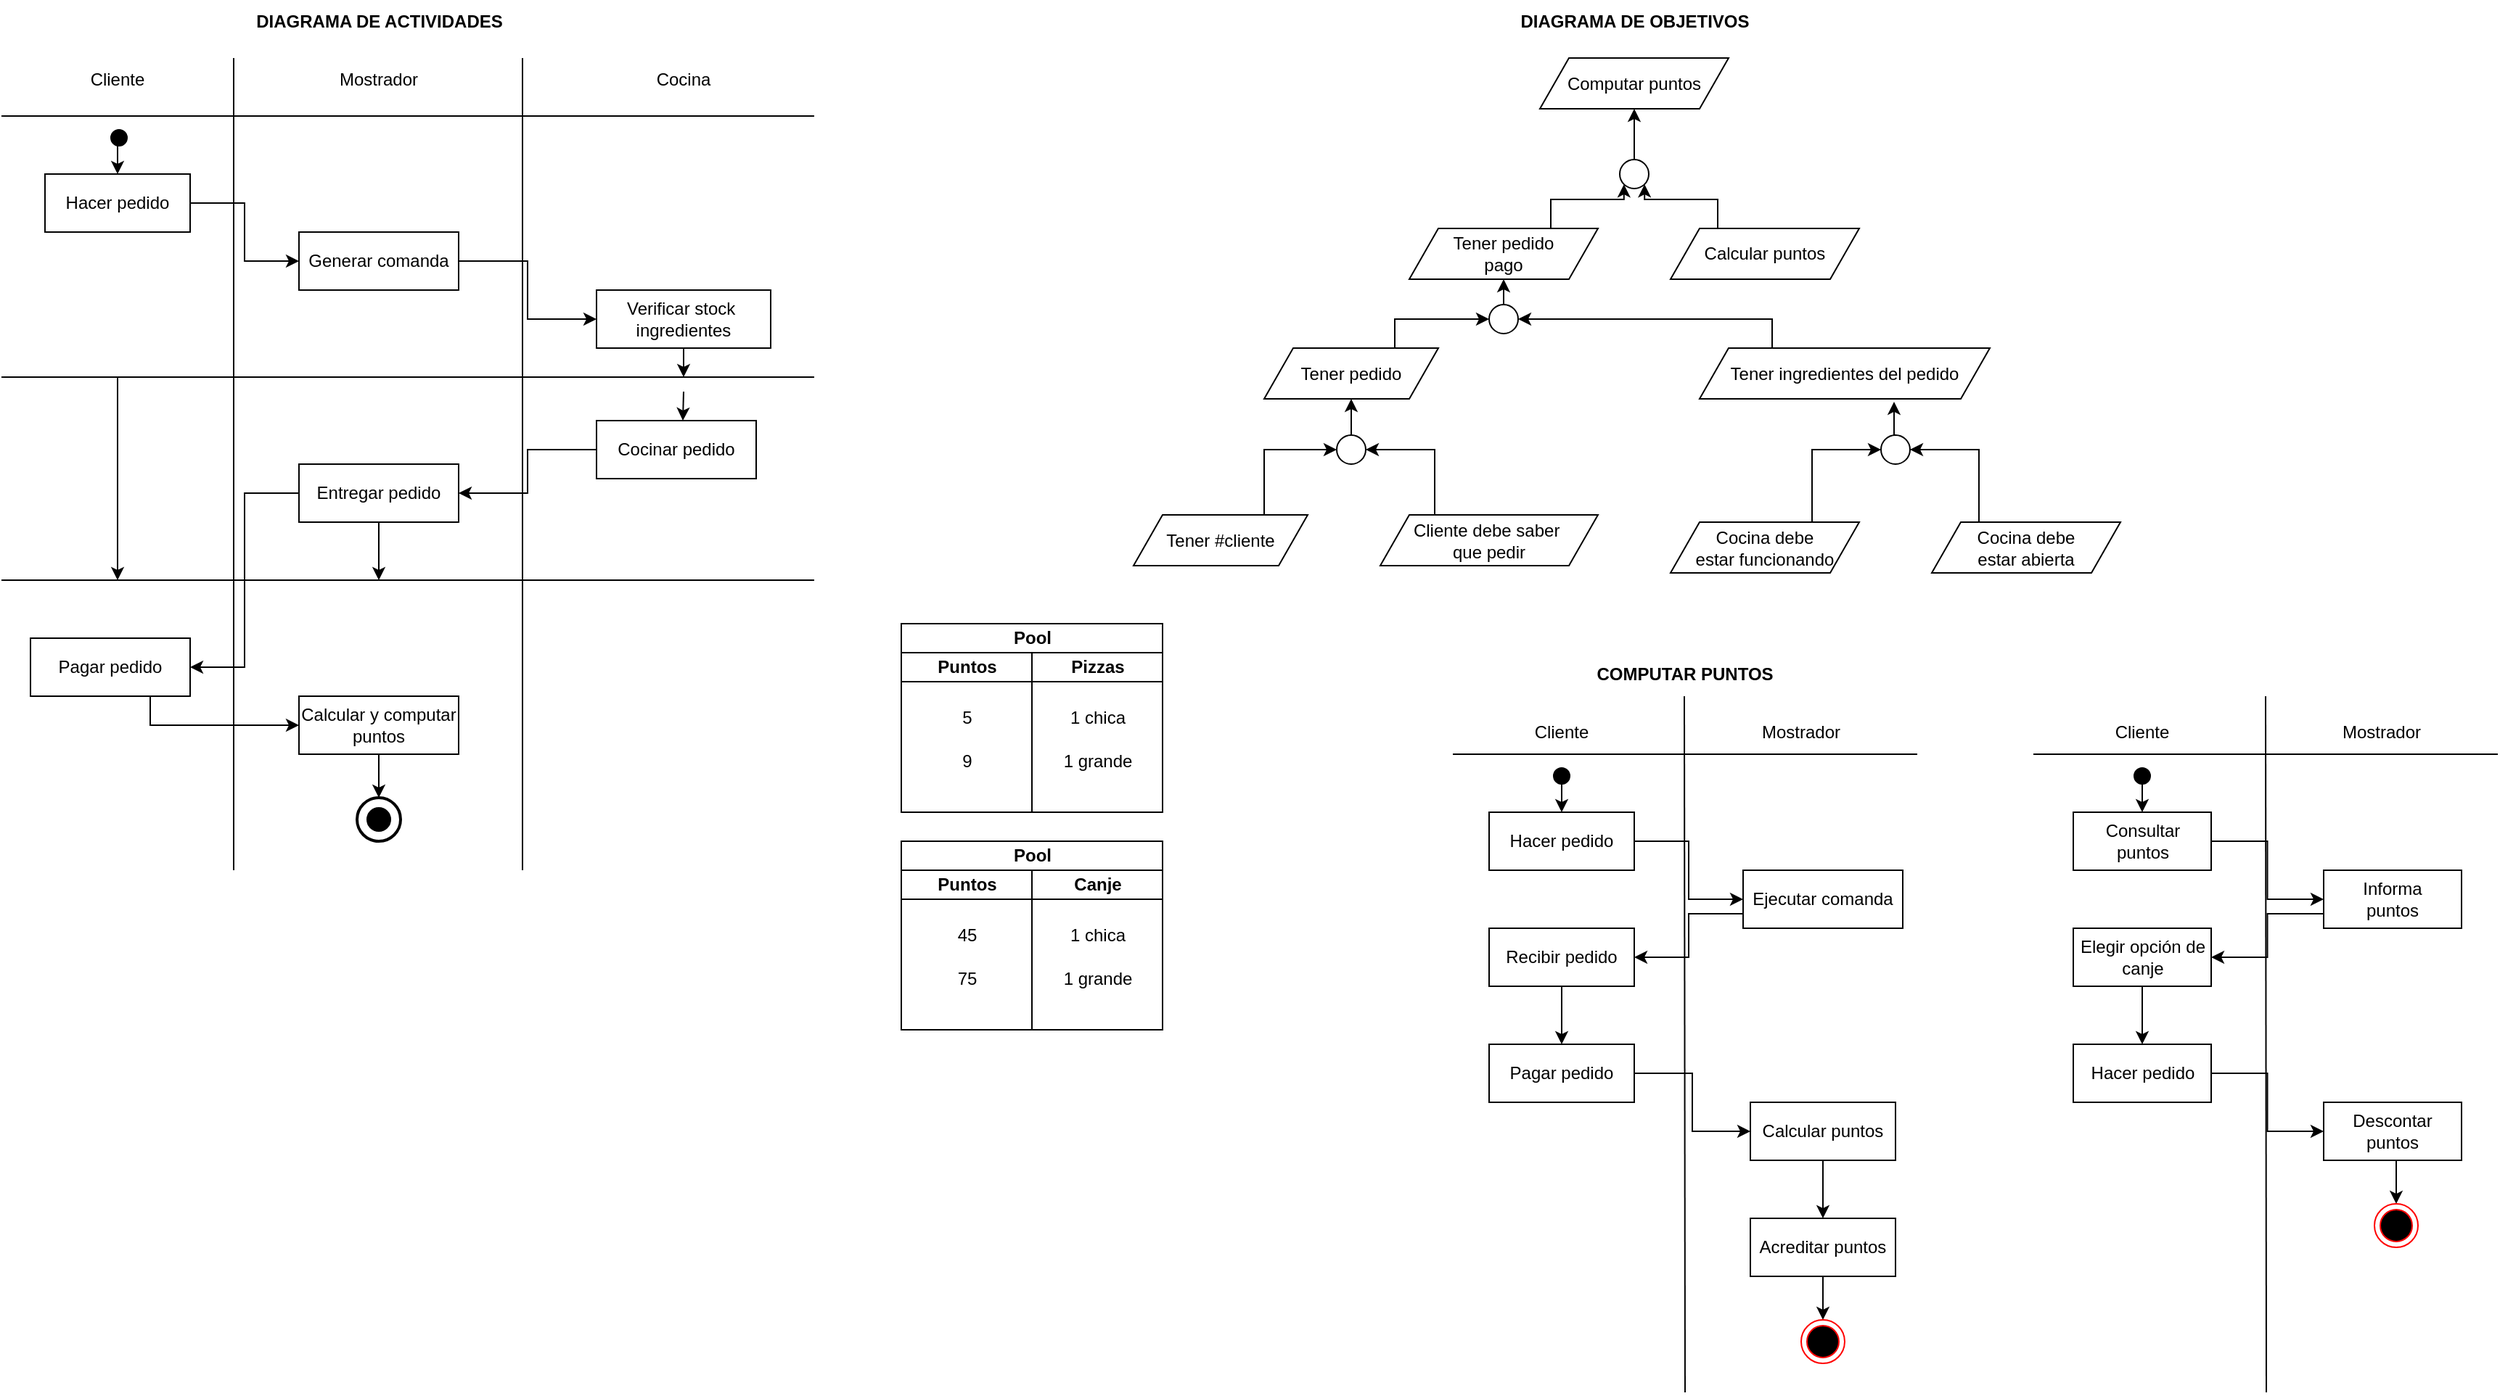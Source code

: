 <mxfile version="21.1.1" type="github">
  <diagram name="Página-1" id="UnZ4PWPG2ShkcQ402A7c">
    <mxGraphModel dx="1120" dy="526" grid="1" gridSize="10" guides="1" tooltips="1" connect="1" arrows="1" fold="1" page="1" pageScale="1" pageWidth="1200" pageHeight="1600" math="0" shadow="0">
      <root>
        <mxCell id="0" />
        <mxCell id="1" parent="0" />
        <mxCell id="7tXcXWrHPfZ0aU3fu_mt-1" value="" style="endArrow=none;html=1;rounded=0;" edge="1" parent="1">
          <mxGeometry width="50" height="50" relative="1" as="geometry">
            <mxPoint x="240" y="120" as="sourcePoint" />
            <mxPoint x="800" y="120" as="targetPoint" />
          </mxGeometry>
        </mxCell>
        <mxCell id="7tXcXWrHPfZ0aU3fu_mt-2" value="" style="endArrow=none;html=1;rounded=0;" edge="1" parent="1">
          <mxGeometry width="50" height="50" relative="1" as="geometry">
            <mxPoint x="400" y="640" as="sourcePoint" />
            <mxPoint x="400" y="80" as="targetPoint" />
          </mxGeometry>
        </mxCell>
        <mxCell id="7tXcXWrHPfZ0aU3fu_mt-3" value="" style="endArrow=none;html=1;rounded=0;" edge="1" parent="1">
          <mxGeometry width="50" height="50" relative="1" as="geometry">
            <mxPoint x="599" y="640" as="sourcePoint" />
            <mxPoint x="599" y="80" as="targetPoint" />
          </mxGeometry>
        </mxCell>
        <mxCell id="7tXcXWrHPfZ0aU3fu_mt-5" value="Cliente" style="text;html=1;strokeColor=none;fillColor=none;align=center;verticalAlign=middle;whiteSpace=wrap;rounded=0;" vertex="1" parent="1">
          <mxGeometry x="290" y="80" width="60" height="30" as="geometry" />
        </mxCell>
        <mxCell id="7tXcXWrHPfZ0aU3fu_mt-6" value="Mostrador" style="text;html=1;strokeColor=none;fillColor=none;align=center;verticalAlign=middle;whiteSpace=wrap;rounded=0;" vertex="1" parent="1">
          <mxGeometry x="470" y="80" width="60" height="30" as="geometry" />
        </mxCell>
        <mxCell id="7tXcXWrHPfZ0aU3fu_mt-7" value="Cocina" style="text;html=1;strokeColor=none;fillColor=none;align=center;verticalAlign=middle;whiteSpace=wrap;rounded=0;" vertex="1" parent="1">
          <mxGeometry x="680" y="80" width="60" height="30" as="geometry" />
        </mxCell>
        <mxCell id="7tXcXWrHPfZ0aU3fu_mt-25" style="edgeStyle=orthogonalEdgeStyle;rounded=0;orthogonalLoop=1;jettySize=auto;html=1;exitX=1;exitY=0.5;exitDx=0;exitDy=0;entryX=0;entryY=0.5;entryDx=0;entryDy=0;" edge="1" parent="1" source="7tXcXWrHPfZ0aU3fu_mt-8" target="7tXcXWrHPfZ0aU3fu_mt-9">
          <mxGeometry relative="1" as="geometry" />
        </mxCell>
        <mxCell id="7tXcXWrHPfZ0aU3fu_mt-8" value="Hacer pedido" style="rounded=0;whiteSpace=wrap;html=1;" vertex="1" parent="1">
          <mxGeometry x="270" y="160" width="100" height="40" as="geometry" />
        </mxCell>
        <mxCell id="7tXcXWrHPfZ0aU3fu_mt-26" style="edgeStyle=orthogonalEdgeStyle;rounded=0;orthogonalLoop=1;jettySize=auto;html=1;exitX=1;exitY=0.5;exitDx=0;exitDy=0;entryX=0;entryY=0.5;entryDx=0;entryDy=0;" edge="1" parent="1" source="7tXcXWrHPfZ0aU3fu_mt-9" target="7tXcXWrHPfZ0aU3fu_mt-10">
          <mxGeometry relative="1" as="geometry" />
        </mxCell>
        <mxCell id="7tXcXWrHPfZ0aU3fu_mt-9" value="Generar comanda" style="rounded=0;whiteSpace=wrap;html=1;" vertex="1" parent="1">
          <mxGeometry x="445" y="200" width="110" height="40" as="geometry" />
        </mxCell>
        <mxCell id="7tXcXWrHPfZ0aU3fu_mt-27" style="edgeStyle=orthogonalEdgeStyle;rounded=0;orthogonalLoop=1;jettySize=auto;html=1;exitX=0.5;exitY=1;exitDx=0;exitDy=0;" edge="1" parent="1" source="7tXcXWrHPfZ0aU3fu_mt-10">
          <mxGeometry relative="1" as="geometry">
            <mxPoint x="710" y="300" as="targetPoint" />
          </mxGeometry>
        </mxCell>
        <mxCell id="7tXcXWrHPfZ0aU3fu_mt-10" value="Verificar stock&amp;nbsp;&lt;br&gt;ingredientes" style="rounded=0;whiteSpace=wrap;html=1;" vertex="1" parent="1">
          <mxGeometry x="650" y="240" width="120" height="40" as="geometry" />
        </mxCell>
        <mxCell id="7tXcXWrHPfZ0aU3fu_mt-29" style="edgeStyle=orthogonalEdgeStyle;rounded=0;orthogonalLoop=1;jettySize=auto;html=1;exitX=0;exitY=0.5;exitDx=0;exitDy=0;entryX=1;entryY=0.5;entryDx=0;entryDy=0;" edge="1" parent="1" source="7tXcXWrHPfZ0aU3fu_mt-11" target="7tXcXWrHPfZ0aU3fu_mt-12">
          <mxGeometry relative="1" as="geometry" />
        </mxCell>
        <mxCell id="7tXcXWrHPfZ0aU3fu_mt-11" value="Cocinar pedido" style="rounded=0;whiteSpace=wrap;html=1;" vertex="1" parent="1">
          <mxGeometry x="650" y="330" width="110" height="40" as="geometry" />
        </mxCell>
        <mxCell id="7tXcXWrHPfZ0aU3fu_mt-30" style="edgeStyle=orthogonalEdgeStyle;rounded=0;orthogonalLoop=1;jettySize=auto;html=1;exitX=0.5;exitY=1;exitDx=0;exitDy=0;" edge="1" parent="1" source="7tXcXWrHPfZ0aU3fu_mt-12">
          <mxGeometry relative="1" as="geometry">
            <mxPoint x="500" y="440" as="targetPoint" />
          </mxGeometry>
        </mxCell>
        <mxCell id="7tXcXWrHPfZ0aU3fu_mt-31" style="edgeStyle=orthogonalEdgeStyle;rounded=0;orthogonalLoop=1;jettySize=auto;html=1;exitX=0;exitY=0.5;exitDx=0;exitDy=0;entryX=1;entryY=0.5;entryDx=0;entryDy=0;" edge="1" parent="1" source="7tXcXWrHPfZ0aU3fu_mt-12" target="7tXcXWrHPfZ0aU3fu_mt-15">
          <mxGeometry relative="1" as="geometry" />
        </mxCell>
        <mxCell id="7tXcXWrHPfZ0aU3fu_mt-12" value="Entregar pedido" style="rounded=0;whiteSpace=wrap;html=1;" vertex="1" parent="1">
          <mxGeometry x="445" y="360" width="110" height="40" as="geometry" />
        </mxCell>
        <mxCell id="7tXcXWrHPfZ0aU3fu_mt-13" value="" style="endArrow=none;html=1;rounded=0;" edge="1" parent="1">
          <mxGeometry width="50" height="50" relative="1" as="geometry">
            <mxPoint x="240" y="300" as="sourcePoint" />
            <mxPoint x="800" y="300" as="targetPoint" />
          </mxGeometry>
        </mxCell>
        <mxCell id="7tXcXWrHPfZ0aU3fu_mt-14" value="" style="endArrow=none;html=1;rounded=0;" edge="1" parent="1">
          <mxGeometry width="50" height="50" relative="1" as="geometry">
            <mxPoint x="240" y="440" as="sourcePoint" />
            <mxPoint x="800" y="440" as="targetPoint" />
          </mxGeometry>
        </mxCell>
        <mxCell id="7tXcXWrHPfZ0aU3fu_mt-32" style="edgeStyle=orthogonalEdgeStyle;rounded=0;orthogonalLoop=1;jettySize=auto;html=1;exitX=0.75;exitY=1;exitDx=0;exitDy=0;" edge="1" parent="1" source="7tXcXWrHPfZ0aU3fu_mt-15" target="7tXcXWrHPfZ0aU3fu_mt-16">
          <mxGeometry relative="1" as="geometry" />
        </mxCell>
        <mxCell id="7tXcXWrHPfZ0aU3fu_mt-15" value="Pagar pedido" style="rounded=0;whiteSpace=wrap;html=1;" vertex="1" parent="1">
          <mxGeometry x="260" y="480" width="110" height="40" as="geometry" />
        </mxCell>
        <mxCell id="7tXcXWrHPfZ0aU3fu_mt-33" style="edgeStyle=orthogonalEdgeStyle;rounded=0;orthogonalLoop=1;jettySize=auto;html=1;exitX=0.5;exitY=1;exitDx=0;exitDy=0;entryX=0.5;entryY=0;entryDx=0;entryDy=0;entryPerimeter=0;" edge="1" parent="1" source="7tXcXWrHPfZ0aU3fu_mt-16" target="7tXcXWrHPfZ0aU3fu_mt-18">
          <mxGeometry relative="1" as="geometry" />
        </mxCell>
        <mxCell id="7tXcXWrHPfZ0aU3fu_mt-16" value="Calcular y computar&lt;br&gt;puntos" style="rounded=0;whiteSpace=wrap;html=1;" vertex="1" parent="1">
          <mxGeometry x="445" y="520" width="110" height="40" as="geometry" />
        </mxCell>
        <mxCell id="7tXcXWrHPfZ0aU3fu_mt-20" value="" style="group" vertex="1" connectable="0" parent="1">
          <mxGeometry x="485" y="590" width="30" height="30" as="geometry" />
        </mxCell>
        <mxCell id="7tXcXWrHPfZ0aU3fu_mt-18" value="" style="strokeWidth=2;html=1;shape=mxgraph.flowchart.start_2;whiteSpace=wrap;" vertex="1" parent="7tXcXWrHPfZ0aU3fu_mt-20">
          <mxGeometry width="30" height="30" as="geometry" />
        </mxCell>
        <mxCell id="7tXcXWrHPfZ0aU3fu_mt-19" value="" style="strokeWidth=2;html=1;shape=mxgraph.flowchart.start_2;whiteSpace=wrap;fillColor=#000000;" vertex="1" parent="7tXcXWrHPfZ0aU3fu_mt-20">
          <mxGeometry x="7.5" y="7.5" width="15" height="15" as="geometry" />
        </mxCell>
        <mxCell id="7tXcXWrHPfZ0aU3fu_mt-24" style="edgeStyle=orthogonalEdgeStyle;rounded=0;orthogonalLoop=1;jettySize=auto;html=1;exitX=0.5;exitY=1;exitDx=0;exitDy=0;exitPerimeter=0;entryX=0.5;entryY=0;entryDx=0;entryDy=0;" edge="1" parent="1" source="7tXcXWrHPfZ0aU3fu_mt-22" target="7tXcXWrHPfZ0aU3fu_mt-8">
          <mxGeometry relative="1" as="geometry" />
        </mxCell>
        <mxCell id="7tXcXWrHPfZ0aU3fu_mt-22" value="" style="strokeWidth=2;html=1;shape=mxgraph.flowchart.start_2;whiteSpace=wrap;fillColor=#000000;" vertex="1" parent="1">
          <mxGeometry x="316" y="130" width="10" height="10" as="geometry" />
        </mxCell>
        <mxCell id="7tXcXWrHPfZ0aU3fu_mt-34" value="" style="endArrow=classic;html=1;rounded=0;" edge="1" parent="1">
          <mxGeometry width="50" height="50" relative="1" as="geometry">
            <mxPoint x="320" y="300" as="sourcePoint" />
            <mxPoint x="320" y="440" as="targetPoint" />
          </mxGeometry>
        </mxCell>
        <mxCell id="7tXcXWrHPfZ0aU3fu_mt-35" value="" style="endArrow=classic;html=1;rounded=0;" edge="1" parent="1">
          <mxGeometry width="50" height="50" relative="1" as="geometry">
            <mxPoint x="710" y="310" as="sourcePoint" />
            <mxPoint x="709.5" y="330" as="targetPoint" />
          </mxGeometry>
        </mxCell>
        <mxCell id="7tXcXWrHPfZ0aU3fu_mt-36" value="&lt;b&gt;DIAGRAMA DE ACTIVIDADES&lt;/b&gt;" style="text;html=1;strokeColor=none;fillColor=none;align=center;verticalAlign=middle;whiteSpace=wrap;rounded=0;" vertex="1" parent="1">
          <mxGeometry x="397.5" y="40" width="205" height="30" as="geometry" />
        </mxCell>
        <mxCell id="7tXcXWrHPfZ0aU3fu_mt-37" value="Computar puntos" style="shape=parallelogram;perimeter=parallelogramPerimeter;whiteSpace=wrap;html=1;fixedSize=1;" vertex="1" parent="1">
          <mxGeometry x="1300" y="80" width="130" height="35" as="geometry" />
        </mxCell>
        <mxCell id="7tXcXWrHPfZ0aU3fu_mt-39" style="edgeStyle=orthogonalEdgeStyle;rounded=0;orthogonalLoop=1;jettySize=auto;html=1;exitX=0.5;exitY=0;exitDx=0;exitDy=0;exitPerimeter=0;entryX=0.5;entryY=1;entryDx=0;entryDy=0;" edge="1" parent="1" source="7tXcXWrHPfZ0aU3fu_mt-38" target="7tXcXWrHPfZ0aU3fu_mt-37">
          <mxGeometry relative="1" as="geometry" />
        </mxCell>
        <mxCell id="7tXcXWrHPfZ0aU3fu_mt-38" value="" style="verticalLabelPosition=bottom;verticalAlign=top;html=1;shape=mxgraph.flowchart.on-page_reference;" vertex="1" parent="1">
          <mxGeometry x="1355" y="150" width="20" height="20" as="geometry" />
        </mxCell>
        <mxCell id="7tXcXWrHPfZ0aU3fu_mt-45" style="edgeStyle=orthogonalEdgeStyle;rounded=0;orthogonalLoop=1;jettySize=auto;html=1;exitX=0.25;exitY=0;exitDx=0;exitDy=0;entryX=0.855;entryY=0.855;entryDx=0;entryDy=0;entryPerimeter=0;" edge="1" parent="1" source="7tXcXWrHPfZ0aU3fu_mt-40" target="7tXcXWrHPfZ0aU3fu_mt-38">
          <mxGeometry relative="1" as="geometry" />
        </mxCell>
        <mxCell id="7tXcXWrHPfZ0aU3fu_mt-40" value="Calcular puntos" style="shape=parallelogram;perimeter=parallelogramPerimeter;whiteSpace=wrap;html=1;fixedSize=1;" vertex="1" parent="1">
          <mxGeometry x="1390" y="197.5" width="130" height="35" as="geometry" />
        </mxCell>
        <mxCell id="7tXcXWrHPfZ0aU3fu_mt-44" style="edgeStyle=orthogonalEdgeStyle;rounded=0;orthogonalLoop=1;jettySize=auto;html=1;exitX=0.75;exitY=0;exitDx=0;exitDy=0;entryX=0.145;entryY=0.855;entryDx=0;entryDy=0;entryPerimeter=0;" edge="1" parent="1" source="7tXcXWrHPfZ0aU3fu_mt-41" target="7tXcXWrHPfZ0aU3fu_mt-38">
          <mxGeometry relative="1" as="geometry" />
        </mxCell>
        <mxCell id="7tXcXWrHPfZ0aU3fu_mt-41" value="Tener pedido &lt;br&gt;pago" style="shape=parallelogram;perimeter=parallelogramPerimeter;whiteSpace=wrap;html=1;fixedSize=1;" vertex="1" parent="1">
          <mxGeometry x="1210" y="197.5" width="130" height="35" as="geometry" />
        </mxCell>
        <mxCell id="7tXcXWrHPfZ0aU3fu_mt-47" style="edgeStyle=orthogonalEdgeStyle;rounded=0;orthogonalLoop=1;jettySize=auto;html=1;exitX=0.5;exitY=0;exitDx=0;exitDy=0;exitPerimeter=0;entryX=0.5;entryY=1;entryDx=0;entryDy=0;" edge="1" parent="1" source="7tXcXWrHPfZ0aU3fu_mt-46" target="7tXcXWrHPfZ0aU3fu_mt-41">
          <mxGeometry relative="1" as="geometry" />
        </mxCell>
        <mxCell id="7tXcXWrHPfZ0aU3fu_mt-46" value="" style="verticalLabelPosition=bottom;verticalAlign=top;html=1;shape=mxgraph.flowchart.on-page_reference;" vertex="1" parent="1">
          <mxGeometry x="1265" y="250" width="20" height="20" as="geometry" />
        </mxCell>
        <mxCell id="7tXcXWrHPfZ0aU3fu_mt-49" style="edgeStyle=orthogonalEdgeStyle;rounded=0;orthogonalLoop=1;jettySize=auto;html=1;exitX=0.25;exitY=0;exitDx=0;exitDy=0;entryX=1;entryY=0.5;entryDx=0;entryDy=0;entryPerimeter=0;" edge="1" parent="1" source="7tXcXWrHPfZ0aU3fu_mt-48" target="7tXcXWrHPfZ0aU3fu_mt-46">
          <mxGeometry relative="1" as="geometry" />
        </mxCell>
        <mxCell id="7tXcXWrHPfZ0aU3fu_mt-48" value="Tener ingredientes del pedido" style="shape=parallelogram;perimeter=parallelogramPerimeter;whiteSpace=wrap;html=1;fixedSize=1;" vertex="1" parent="1">
          <mxGeometry x="1410" y="280" width="200" height="35" as="geometry" />
        </mxCell>
        <mxCell id="7tXcXWrHPfZ0aU3fu_mt-51" style="edgeStyle=orthogonalEdgeStyle;rounded=0;orthogonalLoop=1;jettySize=auto;html=1;exitX=0.75;exitY=0;exitDx=0;exitDy=0;entryX=0;entryY=0.5;entryDx=0;entryDy=0;entryPerimeter=0;" edge="1" parent="1" source="7tXcXWrHPfZ0aU3fu_mt-50" target="7tXcXWrHPfZ0aU3fu_mt-46">
          <mxGeometry relative="1" as="geometry" />
        </mxCell>
        <mxCell id="7tXcXWrHPfZ0aU3fu_mt-50" value="Tener pedido" style="shape=parallelogram;perimeter=parallelogramPerimeter;whiteSpace=wrap;html=1;fixedSize=1;" vertex="1" parent="1">
          <mxGeometry x="1110" y="280" width="120" height="35" as="geometry" />
        </mxCell>
        <mxCell id="7tXcXWrHPfZ0aU3fu_mt-54" style="edgeStyle=orthogonalEdgeStyle;rounded=0;orthogonalLoop=1;jettySize=auto;html=1;exitX=0.5;exitY=0;exitDx=0;exitDy=0;exitPerimeter=0;entryX=0.5;entryY=1;entryDx=0;entryDy=0;" edge="1" parent="1" source="7tXcXWrHPfZ0aU3fu_mt-52" target="7tXcXWrHPfZ0aU3fu_mt-50">
          <mxGeometry relative="1" as="geometry" />
        </mxCell>
        <mxCell id="7tXcXWrHPfZ0aU3fu_mt-52" value="" style="verticalLabelPosition=bottom;verticalAlign=top;html=1;shape=mxgraph.flowchart.on-page_reference;" vertex="1" parent="1">
          <mxGeometry x="1160" y="340" width="20" height="20" as="geometry" />
        </mxCell>
        <mxCell id="7tXcXWrHPfZ0aU3fu_mt-57" style="edgeStyle=orthogonalEdgeStyle;rounded=0;orthogonalLoop=1;jettySize=auto;html=1;exitX=0.75;exitY=0;exitDx=0;exitDy=0;entryX=0;entryY=0.5;entryDx=0;entryDy=0;entryPerimeter=0;" edge="1" parent="1" source="7tXcXWrHPfZ0aU3fu_mt-55" target="7tXcXWrHPfZ0aU3fu_mt-52">
          <mxGeometry relative="1" as="geometry" />
        </mxCell>
        <mxCell id="7tXcXWrHPfZ0aU3fu_mt-55" value="Tener #cliente" style="shape=parallelogram;perimeter=parallelogramPerimeter;whiteSpace=wrap;html=1;fixedSize=1;" vertex="1" parent="1">
          <mxGeometry x="1020" y="395" width="120" height="35" as="geometry" />
        </mxCell>
        <mxCell id="7tXcXWrHPfZ0aU3fu_mt-58" style="edgeStyle=orthogonalEdgeStyle;rounded=0;orthogonalLoop=1;jettySize=auto;html=1;exitX=0.25;exitY=0;exitDx=0;exitDy=0;entryX=1;entryY=0.5;entryDx=0;entryDy=0;entryPerimeter=0;" edge="1" parent="1" source="7tXcXWrHPfZ0aU3fu_mt-56" target="7tXcXWrHPfZ0aU3fu_mt-52">
          <mxGeometry relative="1" as="geometry" />
        </mxCell>
        <mxCell id="7tXcXWrHPfZ0aU3fu_mt-56" value="Cliente debe saber&amp;nbsp;&lt;br&gt;que pedir" style="shape=parallelogram;perimeter=parallelogramPerimeter;whiteSpace=wrap;html=1;fixedSize=1;" vertex="1" parent="1">
          <mxGeometry x="1190" y="395" width="150" height="35" as="geometry" />
        </mxCell>
        <mxCell id="7tXcXWrHPfZ0aU3fu_mt-60" style="edgeStyle=orthogonalEdgeStyle;rounded=0;orthogonalLoop=1;jettySize=auto;html=1;exitX=0.5;exitY=0;exitDx=0;exitDy=0;exitPerimeter=0;entryX=0.67;entryY=1.057;entryDx=0;entryDy=0;entryPerimeter=0;" edge="1" parent="1" source="7tXcXWrHPfZ0aU3fu_mt-59" target="7tXcXWrHPfZ0aU3fu_mt-48">
          <mxGeometry relative="1" as="geometry" />
        </mxCell>
        <mxCell id="7tXcXWrHPfZ0aU3fu_mt-59" value="" style="verticalLabelPosition=bottom;verticalAlign=top;html=1;shape=mxgraph.flowchart.on-page_reference;" vertex="1" parent="1">
          <mxGeometry x="1535" y="340" width="20" height="20" as="geometry" />
        </mxCell>
        <mxCell id="7tXcXWrHPfZ0aU3fu_mt-64" style="edgeStyle=orthogonalEdgeStyle;rounded=0;orthogonalLoop=1;jettySize=auto;html=1;exitX=0.25;exitY=0;exitDx=0;exitDy=0;entryX=1;entryY=0.5;entryDx=0;entryDy=0;entryPerimeter=0;" edge="1" parent="1" source="7tXcXWrHPfZ0aU3fu_mt-61" target="7tXcXWrHPfZ0aU3fu_mt-59">
          <mxGeometry relative="1" as="geometry" />
        </mxCell>
        <mxCell id="7tXcXWrHPfZ0aU3fu_mt-61" value="Cocina debe &lt;br&gt;estar&amp;nbsp;abierta" style="shape=parallelogram;perimeter=parallelogramPerimeter;whiteSpace=wrap;html=1;fixedSize=1;" vertex="1" parent="1">
          <mxGeometry x="1570" y="400" width="130" height="35" as="geometry" />
        </mxCell>
        <mxCell id="7tXcXWrHPfZ0aU3fu_mt-63" style="edgeStyle=orthogonalEdgeStyle;rounded=0;orthogonalLoop=1;jettySize=auto;html=1;exitX=0.75;exitY=0;exitDx=0;exitDy=0;entryX=0;entryY=0.5;entryDx=0;entryDy=0;entryPerimeter=0;" edge="1" parent="1" source="7tXcXWrHPfZ0aU3fu_mt-62" target="7tXcXWrHPfZ0aU3fu_mt-59">
          <mxGeometry relative="1" as="geometry" />
        </mxCell>
        <mxCell id="7tXcXWrHPfZ0aU3fu_mt-62" value="Cocina debe &lt;br&gt;estar funcionando" style="shape=parallelogram;perimeter=parallelogramPerimeter;whiteSpace=wrap;html=1;fixedSize=1;" vertex="1" parent="1">
          <mxGeometry x="1390" y="400" width="130" height="35" as="geometry" />
        </mxCell>
        <mxCell id="7tXcXWrHPfZ0aU3fu_mt-65" value="&lt;b&gt;DIAGRAMA DE OBJETIVOS&lt;/b&gt;" style="text;html=1;strokeColor=none;fillColor=none;align=center;verticalAlign=middle;whiteSpace=wrap;rounded=0;" vertex="1" parent="1">
          <mxGeometry x="1262.5" y="40" width="205" height="30" as="geometry" />
        </mxCell>
        <mxCell id="7tXcXWrHPfZ0aU3fu_mt-66" value="Pool" style="swimlane;childLayout=stackLayout;resizeParent=1;resizeParentMax=0;startSize=20;html=1;" vertex="1" parent="1">
          <mxGeometry x="860" y="470" width="180" height="130" as="geometry">
            <mxRectangle x="860" y="470" width="70" height="30" as="alternateBounds" />
          </mxGeometry>
        </mxCell>
        <mxCell id="7tXcXWrHPfZ0aU3fu_mt-67" value="Puntos" style="swimlane;startSize=20;html=1;" vertex="1" parent="7tXcXWrHPfZ0aU3fu_mt-66">
          <mxGeometry y="20" width="90" height="110" as="geometry" />
        </mxCell>
        <mxCell id="7tXcXWrHPfZ0aU3fu_mt-72" value="9" style="text;html=1;align=center;verticalAlign=middle;resizable=0;points=[];autosize=1;strokeColor=none;fillColor=none;" vertex="1" parent="7tXcXWrHPfZ0aU3fu_mt-67">
          <mxGeometry x="30.0" y="60" width="30" height="30" as="geometry" />
        </mxCell>
        <mxCell id="7tXcXWrHPfZ0aU3fu_mt-70" value="5" style="text;html=1;align=center;verticalAlign=middle;resizable=0;points=[];autosize=1;strokeColor=none;fillColor=none;" vertex="1" parent="7tXcXWrHPfZ0aU3fu_mt-67">
          <mxGeometry x="30" y="30" width="30" height="30" as="geometry" />
        </mxCell>
        <mxCell id="7tXcXWrHPfZ0aU3fu_mt-68" value="Pizzas" style="swimlane;startSize=20;html=1;" vertex="1" parent="7tXcXWrHPfZ0aU3fu_mt-66">
          <mxGeometry x="90" y="20" width="90" height="110" as="geometry" />
        </mxCell>
        <mxCell id="7tXcXWrHPfZ0aU3fu_mt-71" value="1 chica" style="text;html=1;align=center;verticalAlign=middle;resizable=0;points=[];autosize=1;strokeColor=none;fillColor=none;" vertex="1" parent="7tXcXWrHPfZ0aU3fu_mt-68">
          <mxGeometry x="15.0" y="30" width="60" height="30" as="geometry" />
        </mxCell>
        <mxCell id="7tXcXWrHPfZ0aU3fu_mt-73" value="1 grande" style="text;html=1;align=center;verticalAlign=middle;resizable=0;points=[];autosize=1;strokeColor=none;fillColor=none;" vertex="1" parent="7tXcXWrHPfZ0aU3fu_mt-68">
          <mxGeometry x="10.0" y="60" width="70" height="30" as="geometry" />
        </mxCell>
        <mxCell id="7tXcXWrHPfZ0aU3fu_mt-76" value="Pool" style="swimlane;childLayout=stackLayout;resizeParent=1;resizeParentMax=0;startSize=20;html=1;" vertex="1" parent="1">
          <mxGeometry x="860" y="620" width="180" height="130" as="geometry">
            <mxRectangle x="860" y="470" width="70" height="30" as="alternateBounds" />
          </mxGeometry>
        </mxCell>
        <mxCell id="7tXcXWrHPfZ0aU3fu_mt-77" value="Puntos" style="swimlane;startSize=20;html=1;" vertex="1" parent="7tXcXWrHPfZ0aU3fu_mt-76">
          <mxGeometry y="20" width="90" height="110" as="geometry" />
        </mxCell>
        <mxCell id="7tXcXWrHPfZ0aU3fu_mt-78" value="75" style="text;html=1;align=center;verticalAlign=middle;resizable=0;points=[];autosize=1;strokeColor=none;fillColor=none;" vertex="1" parent="7tXcXWrHPfZ0aU3fu_mt-77">
          <mxGeometry x="25.0" y="60" width="40" height="30" as="geometry" />
        </mxCell>
        <mxCell id="7tXcXWrHPfZ0aU3fu_mt-79" value="45" style="text;html=1;align=center;verticalAlign=middle;resizable=0;points=[];autosize=1;strokeColor=none;fillColor=none;" vertex="1" parent="7tXcXWrHPfZ0aU3fu_mt-77">
          <mxGeometry x="25" y="30" width="40" height="30" as="geometry" />
        </mxCell>
        <mxCell id="7tXcXWrHPfZ0aU3fu_mt-80" value="Canje" style="swimlane;startSize=20;html=1;" vertex="1" parent="7tXcXWrHPfZ0aU3fu_mt-76">
          <mxGeometry x="90" y="20" width="90" height="110" as="geometry" />
        </mxCell>
        <mxCell id="7tXcXWrHPfZ0aU3fu_mt-81" value="1 chica" style="text;html=1;align=center;verticalAlign=middle;resizable=0;points=[];autosize=1;strokeColor=none;fillColor=none;" vertex="1" parent="7tXcXWrHPfZ0aU3fu_mt-80">
          <mxGeometry x="15.0" y="30" width="60" height="30" as="geometry" />
        </mxCell>
        <mxCell id="7tXcXWrHPfZ0aU3fu_mt-82" value="1 grande" style="text;html=1;align=center;verticalAlign=middle;resizable=0;points=[];autosize=1;strokeColor=none;fillColor=none;" vertex="1" parent="7tXcXWrHPfZ0aU3fu_mt-80">
          <mxGeometry x="10.0" y="60" width="70" height="30" as="geometry" />
        </mxCell>
        <mxCell id="7tXcXWrHPfZ0aU3fu_mt-83" value="" style="line;strokeWidth=1;rotatable=0;dashed=0;labelPosition=right;align=left;verticalAlign=middle;spacingTop=0;spacingLeft=6;points=[];portConstraint=eastwest;" vertex="1" parent="1">
          <mxGeometry x="1240" y="555" width="320" height="10" as="geometry" />
        </mxCell>
        <mxCell id="7tXcXWrHPfZ0aU3fu_mt-85" value="" style="endArrow=none;html=1;rounded=0;" edge="1" parent="1">
          <mxGeometry width="50" height="50" relative="1" as="geometry">
            <mxPoint x="1399.5" y="520" as="sourcePoint" />
            <mxPoint x="1400" y="1000" as="targetPoint" />
          </mxGeometry>
        </mxCell>
        <mxCell id="7tXcXWrHPfZ0aU3fu_mt-86" value="Cliente" style="text;html=1;strokeColor=none;fillColor=none;align=center;verticalAlign=middle;whiteSpace=wrap;rounded=0;" vertex="1" parent="1">
          <mxGeometry x="1285" y="530" width="60" height="30" as="geometry" />
        </mxCell>
        <mxCell id="7tXcXWrHPfZ0aU3fu_mt-87" value="Mostrador" style="text;html=1;strokeColor=none;fillColor=none;align=center;verticalAlign=middle;whiteSpace=wrap;rounded=0;" vertex="1" parent="1">
          <mxGeometry x="1450" y="530" width="60" height="30" as="geometry" />
        </mxCell>
        <mxCell id="7tXcXWrHPfZ0aU3fu_mt-88" value="&lt;b&gt;COMPUTAR PUNTOS&lt;/b&gt;" style="text;html=1;strokeColor=none;fillColor=none;align=center;verticalAlign=middle;whiteSpace=wrap;rounded=0;" vertex="1" parent="1">
          <mxGeometry x="1325" y="490" width="150" height="30" as="geometry" />
        </mxCell>
        <mxCell id="7tXcXWrHPfZ0aU3fu_mt-98" style="edgeStyle=orthogonalEdgeStyle;rounded=0;orthogonalLoop=1;jettySize=auto;html=1;exitX=0.5;exitY=1;exitDx=0;exitDy=0;exitPerimeter=0;entryX=0.5;entryY=0;entryDx=0;entryDy=0;" edge="1" parent="1" source="7tXcXWrHPfZ0aU3fu_mt-89" target="7tXcXWrHPfZ0aU3fu_mt-90">
          <mxGeometry relative="1" as="geometry" />
        </mxCell>
        <mxCell id="7tXcXWrHPfZ0aU3fu_mt-89" value="" style="strokeWidth=2;html=1;shape=mxgraph.flowchart.start_2;whiteSpace=wrap;fillColor=#000000;" vertex="1" parent="1">
          <mxGeometry x="1310" y="570" width="10" height="10" as="geometry" />
        </mxCell>
        <mxCell id="7tXcXWrHPfZ0aU3fu_mt-99" style="edgeStyle=orthogonalEdgeStyle;rounded=0;orthogonalLoop=1;jettySize=auto;html=1;exitX=1;exitY=0.5;exitDx=0;exitDy=0;entryX=0;entryY=0.5;entryDx=0;entryDy=0;" edge="1" parent="1" source="7tXcXWrHPfZ0aU3fu_mt-90" target="7tXcXWrHPfZ0aU3fu_mt-91">
          <mxGeometry relative="1" as="geometry" />
        </mxCell>
        <mxCell id="7tXcXWrHPfZ0aU3fu_mt-90" value="Hacer pedido" style="rounded=0;whiteSpace=wrap;html=1;" vertex="1" parent="1">
          <mxGeometry x="1265" y="600" width="100" height="40" as="geometry" />
        </mxCell>
        <mxCell id="7tXcXWrHPfZ0aU3fu_mt-100" style="edgeStyle=orthogonalEdgeStyle;rounded=0;orthogonalLoop=1;jettySize=auto;html=1;exitX=0;exitY=0.75;exitDx=0;exitDy=0;entryX=1;entryY=0.5;entryDx=0;entryDy=0;" edge="1" parent="1" source="7tXcXWrHPfZ0aU3fu_mt-91" target="7tXcXWrHPfZ0aU3fu_mt-93">
          <mxGeometry relative="1" as="geometry" />
        </mxCell>
        <mxCell id="7tXcXWrHPfZ0aU3fu_mt-91" value="Ejecutar comanda" style="rounded=0;whiteSpace=wrap;html=1;" vertex="1" parent="1">
          <mxGeometry x="1440" y="640" width="110" height="40" as="geometry" />
        </mxCell>
        <mxCell id="7tXcXWrHPfZ0aU3fu_mt-101" style="edgeStyle=orthogonalEdgeStyle;rounded=0;orthogonalLoop=1;jettySize=auto;html=1;exitX=0.5;exitY=1;exitDx=0;exitDy=0;entryX=0.5;entryY=0;entryDx=0;entryDy=0;" edge="1" parent="1" source="7tXcXWrHPfZ0aU3fu_mt-93" target="7tXcXWrHPfZ0aU3fu_mt-94">
          <mxGeometry relative="1" as="geometry" />
        </mxCell>
        <mxCell id="7tXcXWrHPfZ0aU3fu_mt-93" value="Recibir pedido" style="rounded=0;whiteSpace=wrap;html=1;" vertex="1" parent="1">
          <mxGeometry x="1265" y="680" width="100" height="40" as="geometry" />
        </mxCell>
        <mxCell id="7tXcXWrHPfZ0aU3fu_mt-102" style="edgeStyle=orthogonalEdgeStyle;rounded=0;orthogonalLoop=1;jettySize=auto;html=1;exitX=1;exitY=0.5;exitDx=0;exitDy=0;entryX=0;entryY=0.5;entryDx=0;entryDy=0;" edge="1" parent="1" source="7tXcXWrHPfZ0aU3fu_mt-94" target="7tXcXWrHPfZ0aU3fu_mt-95">
          <mxGeometry relative="1" as="geometry" />
        </mxCell>
        <mxCell id="7tXcXWrHPfZ0aU3fu_mt-94" value="Pagar pedido" style="rounded=0;whiteSpace=wrap;html=1;" vertex="1" parent="1">
          <mxGeometry x="1265" y="760" width="100" height="40" as="geometry" />
        </mxCell>
        <mxCell id="7tXcXWrHPfZ0aU3fu_mt-103" style="edgeStyle=orthogonalEdgeStyle;rounded=0;orthogonalLoop=1;jettySize=auto;html=1;exitX=0.5;exitY=1;exitDx=0;exitDy=0;entryX=0.5;entryY=0;entryDx=0;entryDy=0;" edge="1" parent="1" source="7tXcXWrHPfZ0aU3fu_mt-95" target="7tXcXWrHPfZ0aU3fu_mt-96">
          <mxGeometry relative="1" as="geometry" />
        </mxCell>
        <mxCell id="7tXcXWrHPfZ0aU3fu_mt-95" value="Calcular puntos" style="rounded=0;whiteSpace=wrap;html=1;" vertex="1" parent="1">
          <mxGeometry x="1445" y="800" width="100" height="40" as="geometry" />
        </mxCell>
        <mxCell id="7tXcXWrHPfZ0aU3fu_mt-104" style="edgeStyle=orthogonalEdgeStyle;rounded=0;orthogonalLoop=1;jettySize=auto;html=1;exitX=0.5;exitY=1;exitDx=0;exitDy=0;" edge="1" parent="1" source="7tXcXWrHPfZ0aU3fu_mt-96" target="7tXcXWrHPfZ0aU3fu_mt-97">
          <mxGeometry relative="1" as="geometry" />
        </mxCell>
        <mxCell id="7tXcXWrHPfZ0aU3fu_mt-96" value="Acreditar puntos" style="rounded=0;whiteSpace=wrap;html=1;" vertex="1" parent="1">
          <mxGeometry x="1445" y="880" width="100" height="40" as="geometry" />
        </mxCell>
        <mxCell id="7tXcXWrHPfZ0aU3fu_mt-97" value="" style="ellipse;html=1;shape=endState;fillColor=#000000;strokeColor=#ff0000;" vertex="1" parent="1">
          <mxGeometry x="1480" y="950" width="30" height="30" as="geometry" />
        </mxCell>
        <mxCell id="7tXcXWrHPfZ0aU3fu_mt-105" value="" style="line;strokeWidth=1;rotatable=0;dashed=0;labelPosition=right;align=left;verticalAlign=middle;spacingTop=0;spacingLeft=6;points=[];portConstraint=eastwest;" vertex="1" parent="1">
          <mxGeometry x="1640" y="555" width="320" height="10" as="geometry" />
        </mxCell>
        <mxCell id="7tXcXWrHPfZ0aU3fu_mt-106" value="Cliente" style="text;html=1;strokeColor=none;fillColor=none;align=center;verticalAlign=middle;whiteSpace=wrap;rounded=0;" vertex="1" parent="1">
          <mxGeometry x="1685" y="530" width="60" height="30" as="geometry" />
        </mxCell>
        <mxCell id="7tXcXWrHPfZ0aU3fu_mt-107" value="Mostrador" style="text;html=1;strokeColor=none;fillColor=none;align=center;verticalAlign=middle;whiteSpace=wrap;rounded=0;" vertex="1" parent="1">
          <mxGeometry x="1850" y="530" width="60" height="30" as="geometry" />
        </mxCell>
        <mxCell id="7tXcXWrHPfZ0aU3fu_mt-108" style="edgeStyle=orthogonalEdgeStyle;rounded=0;orthogonalLoop=1;jettySize=auto;html=1;exitX=0.5;exitY=1;exitDx=0;exitDy=0;exitPerimeter=0;entryX=0.5;entryY=0;entryDx=0;entryDy=0;" edge="1" parent="1" source="7tXcXWrHPfZ0aU3fu_mt-109" target="7tXcXWrHPfZ0aU3fu_mt-110">
          <mxGeometry relative="1" as="geometry" />
        </mxCell>
        <mxCell id="7tXcXWrHPfZ0aU3fu_mt-109" value="" style="strokeWidth=2;html=1;shape=mxgraph.flowchart.start_2;whiteSpace=wrap;fillColor=#000000;" vertex="1" parent="1">
          <mxGeometry x="1710" y="570" width="10" height="10" as="geometry" />
        </mxCell>
        <mxCell id="7tXcXWrHPfZ0aU3fu_mt-114" style="edgeStyle=orthogonalEdgeStyle;rounded=0;orthogonalLoop=1;jettySize=auto;html=1;exitX=1;exitY=0.5;exitDx=0;exitDy=0;entryX=0;entryY=0.5;entryDx=0;entryDy=0;" edge="1" parent="1" source="7tXcXWrHPfZ0aU3fu_mt-110" target="7tXcXWrHPfZ0aU3fu_mt-112">
          <mxGeometry relative="1" as="geometry" />
        </mxCell>
        <mxCell id="7tXcXWrHPfZ0aU3fu_mt-110" value="Consultar &lt;br&gt;puntos" style="rounded=0;whiteSpace=wrap;html=1;" vertex="1" parent="1">
          <mxGeometry x="1667.5" y="600" width="95" height="40" as="geometry" />
        </mxCell>
        <mxCell id="7tXcXWrHPfZ0aU3fu_mt-111" value="" style="endArrow=none;html=1;rounded=0;" edge="1" parent="1">
          <mxGeometry width="50" height="50" relative="1" as="geometry">
            <mxPoint x="1800" y="520" as="sourcePoint" />
            <mxPoint x="1800.5" y="1000" as="targetPoint" />
          </mxGeometry>
        </mxCell>
        <mxCell id="7tXcXWrHPfZ0aU3fu_mt-116" style="edgeStyle=orthogonalEdgeStyle;rounded=0;orthogonalLoop=1;jettySize=auto;html=1;exitX=0;exitY=0.75;exitDx=0;exitDy=0;entryX=1;entryY=0.5;entryDx=0;entryDy=0;" edge="1" parent="1" source="7tXcXWrHPfZ0aU3fu_mt-112" target="7tXcXWrHPfZ0aU3fu_mt-113">
          <mxGeometry relative="1" as="geometry" />
        </mxCell>
        <mxCell id="7tXcXWrHPfZ0aU3fu_mt-112" value="Informa&lt;br&gt;puntos" style="rounded=0;whiteSpace=wrap;html=1;" vertex="1" parent="1">
          <mxGeometry x="1840" y="640" width="95" height="40" as="geometry" />
        </mxCell>
        <mxCell id="7tXcXWrHPfZ0aU3fu_mt-120" style="edgeStyle=orthogonalEdgeStyle;rounded=0;orthogonalLoop=1;jettySize=auto;html=1;exitX=0.5;exitY=1;exitDx=0;exitDy=0;" edge="1" parent="1" source="7tXcXWrHPfZ0aU3fu_mt-113" target="7tXcXWrHPfZ0aU3fu_mt-117">
          <mxGeometry relative="1" as="geometry" />
        </mxCell>
        <mxCell id="7tXcXWrHPfZ0aU3fu_mt-113" value="Elegir opción de&lt;br&gt;canje" style="rounded=0;whiteSpace=wrap;html=1;" vertex="1" parent="1">
          <mxGeometry x="1667.5" y="680" width="95" height="40" as="geometry" />
        </mxCell>
        <mxCell id="7tXcXWrHPfZ0aU3fu_mt-121" style="edgeStyle=orthogonalEdgeStyle;rounded=0;orthogonalLoop=1;jettySize=auto;html=1;exitX=1;exitY=0.5;exitDx=0;exitDy=0;entryX=0;entryY=0.5;entryDx=0;entryDy=0;" edge="1" parent="1" source="7tXcXWrHPfZ0aU3fu_mt-117" target="7tXcXWrHPfZ0aU3fu_mt-118">
          <mxGeometry relative="1" as="geometry" />
        </mxCell>
        <mxCell id="7tXcXWrHPfZ0aU3fu_mt-117" value="Hacer pedido" style="rounded=0;whiteSpace=wrap;html=1;" vertex="1" parent="1">
          <mxGeometry x="1667.5" y="760" width="95" height="40" as="geometry" />
        </mxCell>
        <mxCell id="7tXcXWrHPfZ0aU3fu_mt-122" style="edgeStyle=orthogonalEdgeStyle;rounded=0;orthogonalLoop=1;jettySize=auto;html=1;exitX=0.5;exitY=1;exitDx=0;exitDy=0;entryX=0.5;entryY=0;entryDx=0;entryDy=0;" edge="1" parent="1" source="7tXcXWrHPfZ0aU3fu_mt-118" target="7tXcXWrHPfZ0aU3fu_mt-119">
          <mxGeometry relative="1" as="geometry" />
        </mxCell>
        <mxCell id="7tXcXWrHPfZ0aU3fu_mt-118" value="Descontar puntos" style="rounded=0;whiteSpace=wrap;html=1;" vertex="1" parent="1">
          <mxGeometry x="1840" y="800" width="95" height="40" as="geometry" />
        </mxCell>
        <mxCell id="7tXcXWrHPfZ0aU3fu_mt-119" value="" style="ellipse;html=1;shape=endState;fillColor=#000000;strokeColor=#ff0000;" vertex="1" parent="1">
          <mxGeometry x="1875" y="870" width="30" height="30" as="geometry" />
        </mxCell>
      </root>
    </mxGraphModel>
  </diagram>
</mxfile>
